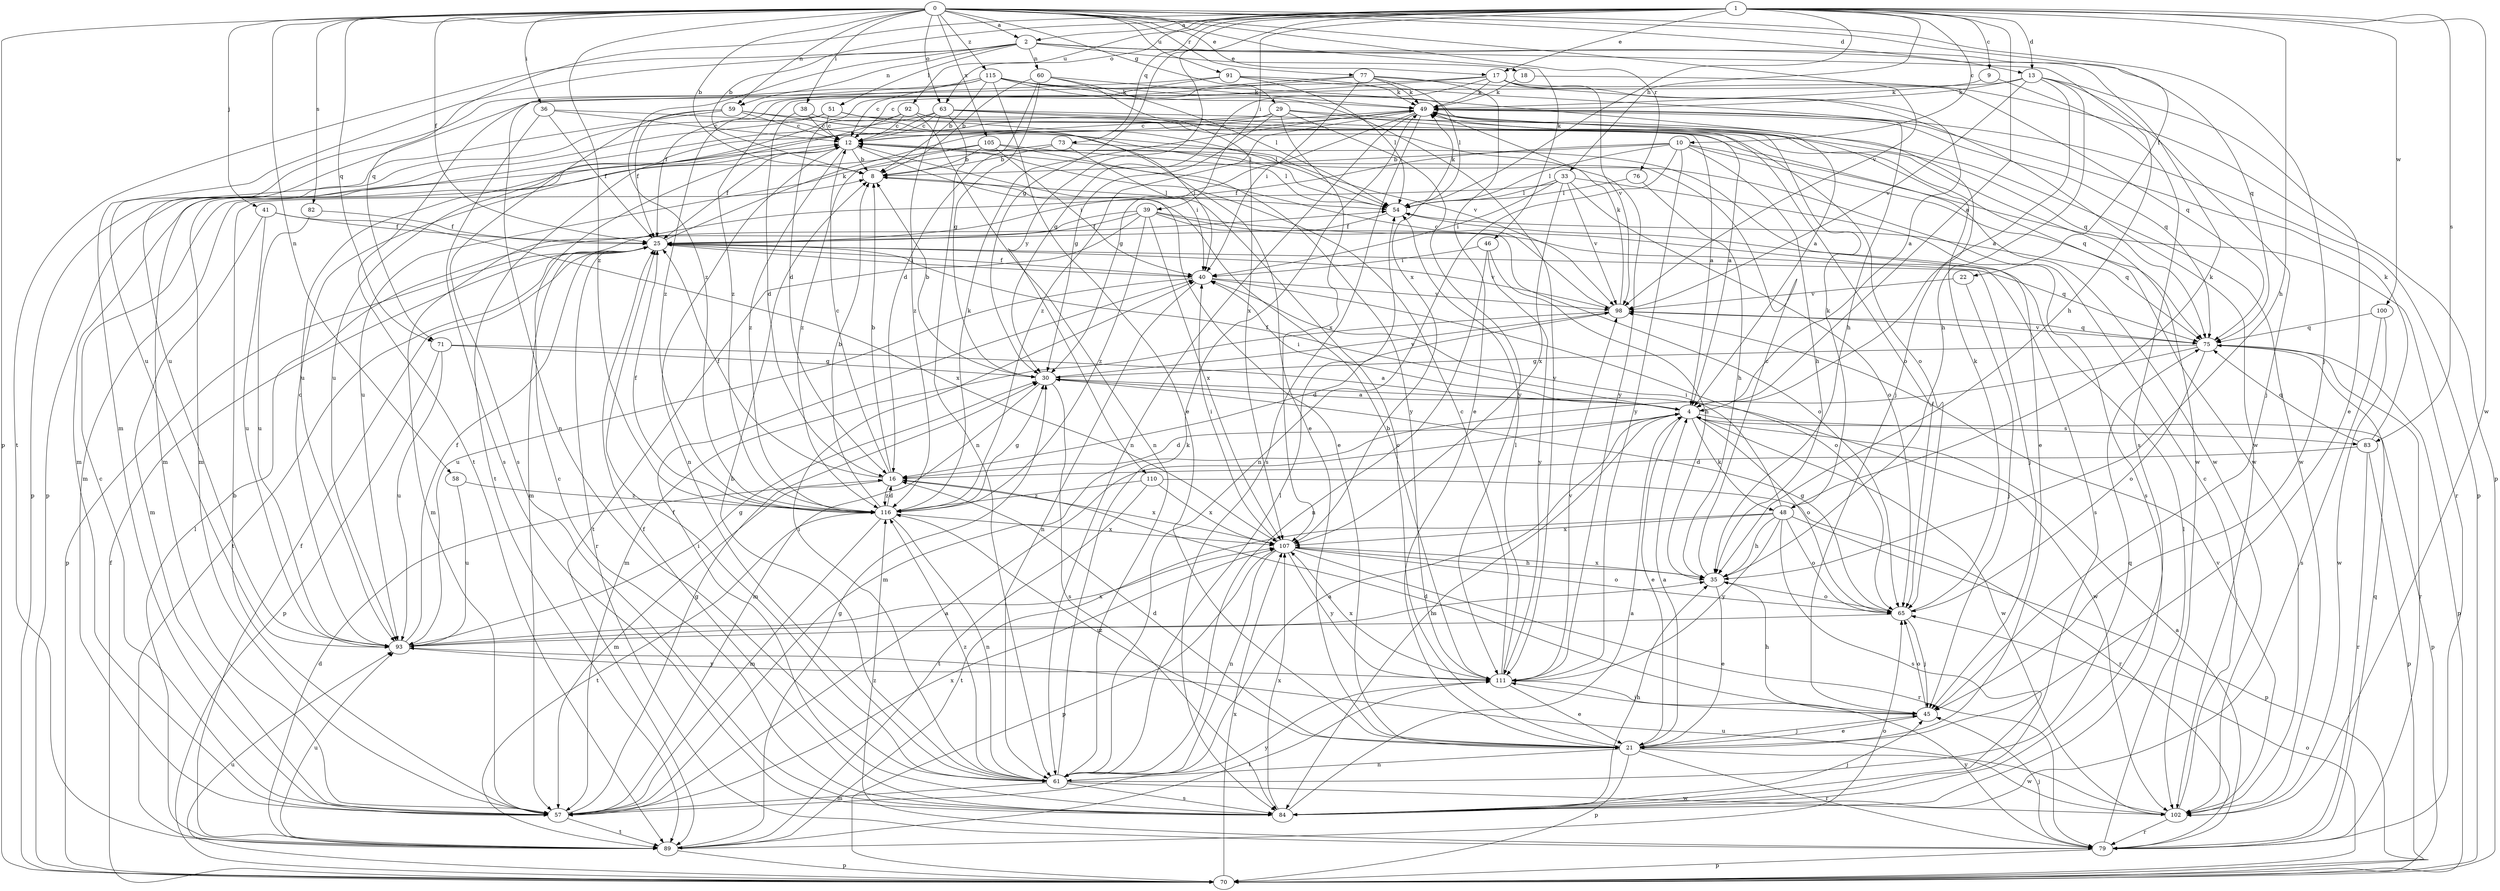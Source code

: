 strict digraph  {
0;
1;
2;
4;
8;
9;
10;
12;
13;
16;
17;
18;
21;
22;
25;
29;
30;
33;
35;
36;
38;
39;
40;
41;
45;
46;
48;
49;
51;
54;
57;
58;
59;
60;
61;
63;
65;
70;
71;
73;
75;
76;
77;
79;
82;
83;
84;
89;
91;
92;
93;
98;
100;
102;
105;
107;
110;
111;
115;
116;
0 -> 2  [label=a];
0 -> 8  [label=b];
0 -> 13  [label=d];
0 -> 17  [label=e];
0 -> 22  [label=f];
0 -> 25  [label=f];
0 -> 29  [label=g];
0 -> 36  [label=i];
0 -> 38  [label=i];
0 -> 41  [label=j];
0 -> 45  [label=j];
0 -> 46  [label=k];
0 -> 58  [label=n];
0 -> 59  [label=n];
0 -> 63  [label=o];
0 -> 70  [label=p];
0 -> 71  [label=q];
0 -> 76  [label=r];
0 -> 77  [label=r];
0 -> 82  [label=s];
0 -> 91  [label=u];
0 -> 98  [label=v];
0 -> 105  [label=x];
0 -> 115  [label=z];
0 -> 116  [label=z];
1 -> 2  [label=a];
1 -> 4  [label=a];
1 -> 8  [label=b];
1 -> 9  [label=c];
1 -> 10  [label=c];
1 -> 13  [label=d];
1 -> 17  [label=e];
1 -> 30  [label=g];
1 -> 33  [label=h];
1 -> 35  [label=h];
1 -> 39  [label=i];
1 -> 63  [label=o];
1 -> 71  [label=q];
1 -> 73  [label=q];
1 -> 83  [label=s];
1 -> 92  [label=u];
1 -> 100  [label=w];
1 -> 102  [label=w];
1 -> 107  [label=x];
1 -> 110  [label=y];
2 -> 18  [label=e];
2 -> 35  [label=h];
2 -> 48  [label=k];
2 -> 51  [label=l];
2 -> 57  [label=m];
2 -> 59  [label=n];
2 -> 60  [label=n];
2 -> 75  [label=q];
2 -> 89  [label=t];
2 -> 116  [label=z];
4 -> 16  [label=d];
4 -> 21  [label=e];
4 -> 25  [label=f];
4 -> 40  [label=i];
4 -> 48  [label=k];
4 -> 65  [label=o];
4 -> 70  [label=p];
4 -> 83  [label=s];
4 -> 84  [label=s];
4 -> 102  [label=w];
8 -> 54  [label=l];
9 -> 49  [label=k];
9 -> 84  [label=s];
10 -> 8  [label=b];
10 -> 25  [label=f];
10 -> 35  [label=h];
10 -> 54  [label=l];
10 -> 61  [label=n];
10 -> 75  [label=q];
10 -> 79  [label=r];
10 -> 111  [label=y];
12 -> 8  [label=b];
12 -> 21  [label=e];
12 -> 25  [label=f];
12 -> 61  [label=n];
12 -> 116  [label=z];
13 -> 4  [label=a];
13 -> 21  [label=e];
13 -> 35  [label=h];
13 -> 45  [label=j];
13 -> 49  [label=k];
13 -> 93  [label=u];
13 -> 98  [label=v];
16 -> 8  [label=b];
16 -> 12  [label=c];
16 -> 25  [label=f];
16 -> 57  [label=m];
16 -> 107  [label=x];
16 -> 116  [label=z];
17 -> 4  [label=a];
17 -> 12  [label=c];
17 -> 30  [label=g];
17 -> 49  [label=k];
17 -> 75  [label=q];
17 -> 89  [label=t];
17 -> 98  [label=v];
18 -> 49  [label=k];
18 -> 70  [label=p];
21 -> 4  [label=a];
21 -> 12  [label=c];
21 -> 16  [label=d];
21 -> 45  [label=j];
21 -> 61  [label=n];
21 -> 70  [label=p];
21 -> 79  [label=r];
21 -> 102  [label=w];
21 -> 116  [label=z];
22 -> 45  [label=j];
22 -> 98  [label=v];
25 -> 40  [label=i];
25 -> 49  [label=k];
25 -> 70  [label=p];
25 -> 75  [label=q];
25 -> 79  [label=r];
25 -> 89  [label=t];
25 -> 98  [label=v];
29 -> 12  [label=c];
29 -> 30  [label=g];
29 -> 57  [label=m];
29 -> 65  [label=o];
29 -> 102  [label=w];
29 -> 107  [label=x];
29 -> 111  [label=y];
30 -> 4  [label=a];
30 -> 8  [label=b];
30 -> 57  [label=m];
30 -> 84  [label=s];
30 -> 98  [label=v];
30 -> 102  [label=w];
33 -> 40  [label=i];
33 -> 54  [label=l];
33 -> 57  [label=m];
33 -> 65  [label=o];
33 -> 84  [label=s];
33 -> 98  [label=v];
33 -> 107  [label=x];
35 -> 12  [label=c];
35 -> 21  [label=e];
35 -> 65  [label=o];
35 -> 107  [label=x];
36 -> 12  [label=c];
36 -> 25  [label=f];
36 -> 84  [label=s];
36 -> 98  [label=v];
38 -> 12  [label=c];
38 -> 16  [label=d];
38 -> 40  [label=i];
39 -> 25  [label=f];
39 -> 45  [label=j];
39 -> 57  [label=m];
39 -> 65  [label=o];
39 -> 84  [label=s];
39 -> 89  [label=t];
39 -> 107  [label=x];
39 -> 116  [label=z];
40 -> 25  [label=f];
40 -> 61  [label=n];
40 -> 65  [label=o];
40 -> 93  [label=u];
40 -> 98  [label=v];
41 -> 25  [label=f];
41 -> 57  [label=m];
41 -> 93  [label=u];
41 -> 107  [label=x];
45 -> 16  [label=d];
45 -> 21  [label=e];
45 -> 35  [label=h];
45 -> 65  [label=o];
46 -> 35  [label=h];
46 -> 40  [label=i];
46 -> 61  [label=n];
46 -> 111  [label=y];
48 -> 35  [label=h];
48 -> 40  [label=i];
48 -> 49  [label=k];
48 -> 65  [label=o];
48 -> 70  [label=p];
48 -> 84  [label=s];
48 -> 89  [label=t];
48 -> 107  [label=x];
48 -> 111  [label=y];
49 -> 12  [label=c];
49 -> 30  [label=g];
49 -> 61  [label=n];
49 -> 70  [label=p];
49 -> 75  [label=q];
49 -> 84  [label=s];
49 -> 102  [label=w];
49 -> 116  [label=z];
51 -> 12  [label=c];
51 -> 54  [label=l];
51 -> 57  [label=m];
51 -> 70  [label=p];
51 -> 102  [label=w];
54 -> 25  [label=f];
54 -> 49  [label=k];
54 -> 75  [label=q];
57 -> 4  [label=a];
57 -> 8  [label=b];
57 -> 12  [label=c];
57 -> 30  [label=g];
57 -> 89  [label=t];
57 -> 107  [label=x];
57 -> 111  [label=y];
58 -> 93  [label=u];
58 -> 116  [label=z];
59 -> 4  [label=a];
59 -> 12  [label=c];
59 -> 21  [label=e];
59 -> 25  [label=f];
59 -> 54  [label=l];
59 -> 70  [label=p];
59 -> 84  [label=s];
60 -> 8  [label=b];
60 -> 16  [label=d];
60 -> 30  [label=g];
60 -> 49  [label=k];
60 -> 54  [label=l];
60 -> 107  [label=x];
61 -> 4  [label=a];
61 -> 8  [label=b];
61 -> 25  [label=f];
61 -> 40  [label=i];
61 -> 49  [label=k];
61 -> 54  [label=l];
61 -> 57  [label=m];
61 -> 75  [label=q];
61 -> 84  [label=s];
61 -> 102  [label=w];
61 -> 116  [label=z];
63 -> 12  [label=c];
63 -> 57  [label=m];
63 -> 61  [label=n];
63 -> 65  [label=o];
63 -> 75  [label=q];
63 -> 93  [label=u];
63 -> 102  [label=w];
63 -> 116  [label=z];
65 -> 30  [label=g];
65 -> 45  [label=j];
65 -> 49  [label=k];
65 -> 93  [label=u];
70 -> 25  [label=f];
70 -> 65  [label=o];
70 -> 93  [label=u];
70 -> 107  [label=x];
71 -> 4  [label=a];
71 -> 30  [label=g];
71 -> 70  [label=p];
71 -> 93  [label=u];
73 -> 8  [label=b];
73 -> 21  [label=e];
73 -> 40  [label=i];
73 -> 93  [label=u];
75 -> 30  [label=g];
75 -> 57  [label=m];
75 -> 65  [label=o];
75 -> 70  [label=p];
75 -> 79  [label=r];
75 -> 98  [label=v];
76 -> 35  [label=h];
76 -> 54  [label=l];
77 -> 16  [label=d];
77 -> 21  [label=e];
77 -> 40  [label=i];
77 -> 49  [label=k];
77 -> 54  [label=l];
77 -> 102  [label=w];
77 -> 116  [label=z];
79 -> 4  [label=a];
79 -> 45  [label=j];
79 -> 54  [label=l];
79 -> 70  [label=p];
79 -> 75  [label=q];
79 -> 111  [label=y];
79 -> 116  [label=z];
82 -> 25  [label=f];
82 -> 93  [label=u];
83 -> 16  [label=d];
83 -> 49  [label=k];
83 -> 70  [label=p];
83 -> 75  [label=q];
83 -> 79  [label=r];
84 -> 4  [label=a];
84 -> 12  [label=c];
84 -> 25  [label=f];
84 -> 35  [label=h];
84 -> 40  [label=i];
84 -> 45  [label=j];
84 -> 107  [label=x];
89 -> 16  [label=d];
89 -> 25  [label=f];
89 -> 30  [label=g];
89 -> 54  [label=l];
89 -> 65  [label=o];
89 -> 70  [label=p];
89 -> 93  [label=u];
91 -> 25  [label=f];
91 -> 35  [label=h];
91 -> 49  [label=k];
91 -> 54  [label=l];
91 -> 116  [label=z];
92 -> 4  [label=a];
92 -> 12  [label=c];
92 -> 61  [label=n];
92 -> 89  [label=t];
92 -> 93  [label=u];
92 -> 111  [label=y];
93 -> 12  [label=c];
93 -> 25  [label=f];
93 -> 30  [label=g];
93 -> 35  [label=h];
93 -> 107  [label=x];
93 -> 111  [label=y];
98 -> 12  [label=c];
98 -> 16  [label=d];
98 -> 49  [label=k];
98 -> 57  [label=m];
98 -> 75  [label=q];
100 -> 75  [label=q];
100 -> 84  [label=s];
100 -> 102  [label=w];
102 -> 12  [label=c];
102 -> 79  [label=r];
102 -> 93  [label=u];
102 -> 98  [label=v];
105 -> 8  [label=b];
105 -> 40  [label=i];
105 -> 54  [label=l];
105 -> 57  [label=m];
105 -> 111  [label=y];
105 -> 116  [label=z];
107 -> 35  [label=h];
107 -> 40  [label=i];
107 -> 61  [label=n];
107 -> 65  [label=o];
107 -> 70  [label=p];
107 -> 79  [label=r];
107 -> 111  [label=y];
110 -> 79  [label=r];
110 -> 89  [label=t];
110 -> 107  [label=x];
110 -> 116  [label=z];
111 -> 8  [label=b];
111 -> 12  [label=c];
111 -> 21  [label=e];
111 -> 45  [label=j];
111 -> 54  [label=l];
111 -> 89  [label=t];
111 -> 98  [label=v];
111 -> 107  [label=x];
115 -> 4  [label=a];
115 -> 8  [label=b];
115 -> 12  [label=c];
115 -> 21  [label=e];
115 -> 45  [label=j];
115 -> 49  [label=k];
115 -> 61  [label=n];
115 -> 93  [label=u];
115 -> 111  [label=y];
116 -> 8  [label=b];
116 -> 16  [label=d];
116 -> 25  [label=f];
116 -> 30  [label=g];
116 -> 49  [label=k];
116 -> 57  [label=m];
116 -> 61  [label=n];
116 -> 89  [label=t];
116 -> 107  [label=x];
}
